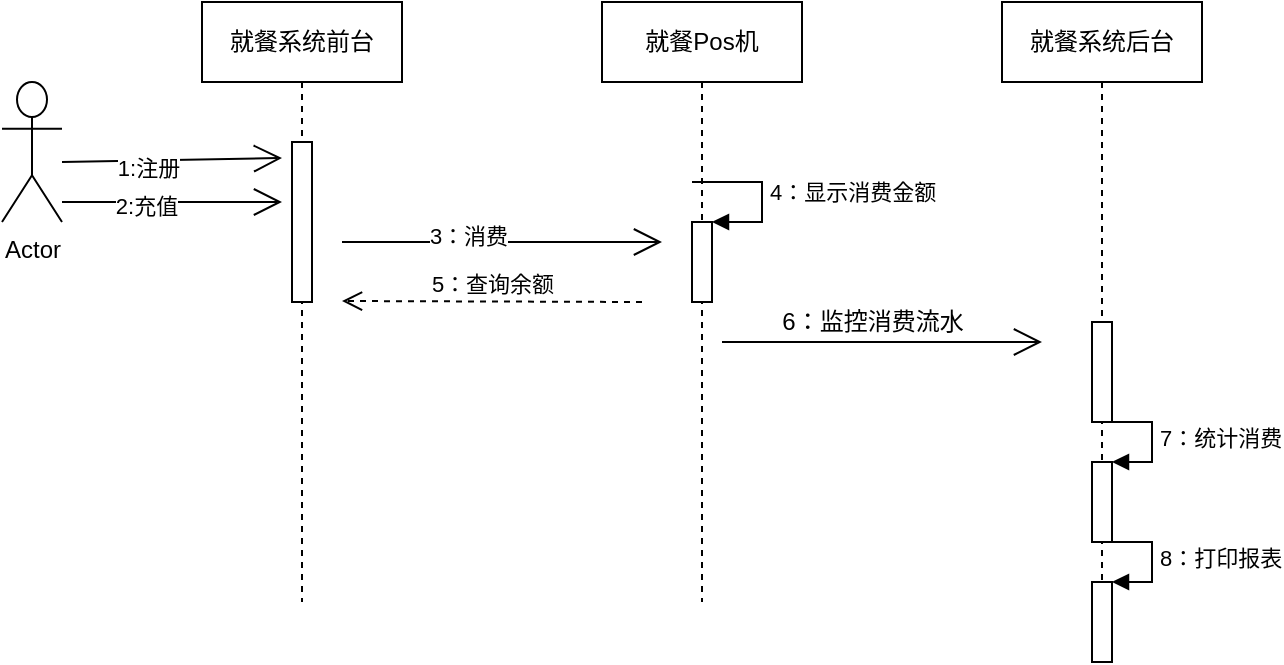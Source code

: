 <mxfile version="13.7.3" type="github">
  <diagram id="3zochYUgwbihCfeMULMJ" name="第 1 页">
    <mxGraphModel dx="931" dy="619" grid="1" gridSize="10" guides="1" tooltips="1" connect="1" arrows="1" fold="1" page="1" pageScale="1" pageWidth="827" pageHeight="1169" math="0" shadow="0">
      <root>
        <mxCell id="0" />
        <mxCell id="1" parent="0" />
        <mxCell id="8V_JbGcPxF7H4k84cbBT-1" value="就餐系统前台" style="shape=umlLifeline;perimeter=lifelinePerimeter;whiteSpace=wrap;html=1;container=1;collapsible=0;recursiveResize=0;outlineConnect=0;" vertex="1" parent="1">
          <mxGeometry x="240" y="160" width="100" height="300" as="geometry" />
        </mxCell>
        <mxCell id="8V_JbGcPxF7H4k84cbBT-5" value="" style="html=1;points=[];perimeter=orthogonalPerimeter;" vertex="1" parent="8V_JbGcPxF7H4k84cbBT-1">
          <mxGeometry x="45" y="70" width="10" height="80" as="geometry" />
        </mxCell>
        <mxCell id="8V_JbGcPxF7H4k84cbBT-2" value="就餐Pos机" style="shape=umlLifeline;perimeter=lifelinePerimeter;whiteSpace=wrap;html=1;container=1;collapsible=0;recursiveResize=0;outlineConnect=0;" vertex="1" parent="1">
          <mxGeometry x="440" y="160" width="100" height="300" as="geometry" />
        </mxCell>
        <mxCell id="8V_JbGcPxF7H4k84cbBT-28" value="" style="html=1;points=[];perimeter=orthogonalPerimeter;" vertex="1" parent="8V_JbGcPxF7H4k84cbBT-2">
          <mxGeometry x="45" y="110" width="10" height="40" as="geometry" />
        </mxCell>
        <mxCell id="8V_JbGcPxF7H4k84cbBT-29" value="4：显示消费金额" style="edgeStyle=orthogonalEdgeStyle;html=1;align=left;spacingLeft=2;endArrow=block;rounded=0;entryX=1;entryY=0;" edge="1" target="8V_JbGcPxF7H4k84cbBT-28" parent="8V_JbGcPxF7H4k84cbBT-2">
          <mxGeometry relative="1" as="geometry">
            <mxPoint x="45" y="90" as="sourcePoint" />
            <Array as="points">
              <mxPoint x="80" y="90" />
              <mxPoint x="80" y="110" />
            </Array>
          </mxGeometry>
        </mxCell>
        <mxCell id="8V_JbGcPxF7H4k84cbBT-3" value="就餐系统后台" style="shape=umlLifeline;perimeter=lifelinePerimeter;whiteSpace=wrap;html=1;container=1;collapsible=0;recursiveResize=0;outlineConnect=0;" vertex="1" parent="1">
          <mxGeometry x="640" y="160" width="100" height="330" as="geometry" />
        </mxCell>
        <mxCell id="8V_JbGcPxF7H4k84cbBT-30" value="" style="html=1;points=[];perimeter=orthogonalPerimeter;" vertex="1" parent="8V_JbGcPxF7H4k84cbBT-3">
          <mxGeometry x="45" y="160" width="10" height="50" as="geometry" />
        </mxCell>
        <mxCell id="8V_JbGcPxF7H4k84cbBT-33" value="" style="html=1;points=[];perimeter=orthogonalPerimeter;" vertex="1" parent="8V_JbGcPxF7H4k84cbBT-3">
          <mxGeometry x="45" y="230" width="10" height="40" as="geometry" />
        </mxCell>
        <mxCell id="8V_JbGcPxF7H4k84cbBT-34" value="7：统计消费" style="edgeStyle=orthogonalEdgeStyle;html=1;align=left;spacingLeft=2;endArrow=block;rounded=0;entryX=1;entryY=0;" edge="1" target="8V_JbGcPxF7H4k84cbBT-33" parent="8V_JbGcPxF7H4k84cbBT-3">
          <mxGeometry relative="1" as="geometry">
            <mxPoint x="50" y="210" as="sourcePoint" />
            <Array as="points">
              <mxPoint x="75" y="210" />
            </Array>
          </mxGeometry>
        </mxCell>
        <mxCell id="8V_JbGcPxF7H4k84cbBT-35" value="" style="html=1;points=[];perimeter=orthogonalPerimeter;" vertex="1" parent="8V_JbGcPxF7H4k84cbBT-3">
          <mxGeometry x="45" y="290" width="10" height="40" as="geometry" />
        </mxCell>
        <mxCell id="8V_JbGcPxF7H4k84cbBT-36" value="8：打印报表" style="edgeStyle=orthogonalEdgeStyle;html=1;align=left;spacingLeft=2;endArrow=block;rounded=0;entryX=1;entryY=0;" edge="1" target="8V_JbGcPxF7H4k84cbBT-35" parent="8V_JbGcPxF7H4k84cbBT-3">
          <mxGeometry relative="1" as="geometry">
            <mxPoint x="50" y="270" as="sourcePoint" />
            <Array as="points">
              <mxPoint x="75" y="270" />
            </Array>
          </mxGeometry>
        </mxCell>
        <mxCell id="8V_JbGcPxF7H4k84cbBT-4" value="Actor" style="shape=umlActor;verticalLabelPosition=bottom;verticalAlign=top;html=1;" vertex="1" parent="1">
          <mxGeometry x="140" y="200" width="30" height="70" as="geometry" />
        </mxCell>
        <mxCell id="8V_JbGcPxF7H4k84cbBT-9" value="" style="endArrow=open;endFill=1;endSize=12;html=1;" edge="1" parent="1">
          <mxGeometry width="160" relative="1" as="geometry">
            <mxPoint x="310" y="280" as="sourcePoint" />
            <mxPoint x="470" y="280" as="targetPoint" />
          </mxGeometry>
        </mxCell>
        <mxCell id="8V_JbGcPxF7H4k84cbBT-10" value="3：消费" style="edgeLabel;html=1;align=center;verticalAlign=middle;resizable=0;points=[];" vertex="1" connectable="0" parent="8V_JbGcPxF7H4k84cbBT-9">
          <mxGeometry x="-0.212" y="4" relative="1" as="geometry">
            <mxPoint y="1" as="offset" />
          </mxGeometry>
        </mxCell>
        <mxCell id="8V_JbGcPxF7H4k84cbBT-15" value="" style="endArrow=open;endFill=1;endSize=12;html=1;" edge="1" parent="1">
          <mxGeometry width="160" relative="1" as="geometry">
            <mxPoint x="170" y="260" as="sourcePoint" />
            <mxPoint x="280" y="260" as="targetPoint" />
          </mxGeometry>
        </mxCell>
        <mxCell id="8V_JbGcPxF7H4k84cbBT-18" value="2:充值" style="edgeLabel;html=1;align=center;verticalAlign=middle;resizable=0;points=[];" vertex="1" connectable="0" parent="8V_JbGcPxF7H4k84cbBT-15">
          <mxGeometry x="-0.233" y="-2" relative="1" as="geometry">
            <mxPoint as="offset" />
          </mxGeometry>
        </mxCell>
        <mxCell id="8V_JbGcPxF7H4k84cbBT-21" value="" style="endArrow=open;endFill=1;endSize=12;html=1;" edge="1" parent="1">
          <mxGeometry width="160" relative="1" as="geometry">
            <mxPoint x="170" y="240" as="sourcePoint" />
            <mxPoint x="280" y="238" as="targetPoint" />
          </mxGeometry>
        </mxCell>
        <mxCell id="8V_JbGcPxF7H4k84cbBT-26" value="1:注册" style="edgeLabel;html=1;align=center;verticalAlign=middle;resizable=0;points=[];" vertex="1" connectable="0" parent="8V_JbGcPxF7H4k84cbBT-21">
          <mxGeometry x="-0.219" y="-4" relative="1" as="geometry">
            <mxPoint as="offset" />
          </mxGeometry>
        </mxCell>
        <mxCell id="8V_JbGcPxF7H4k84cbBT-27" value="5：查询余额" style="html=1;verticalAlign=bottom;endArrow=open;dashed=1;endSize=8;" edge="1" parent="1">
          <mxGeometry relative="1" as="geometry">
            <mxPoint x="460" y="310" as="sourcePoint" />
            <mxPoint x="310" y="309.5" as="targetPoint" />
          </mxGeometry>
        </mxCell>
        <mxCell id="8V_JbGcPxF7H4k84cbBT-31" value="" style="endArrow=open;endFill=1;endSize=12;html=1;" edge="1" parent="1">
          <mxGeometry width="160" relative="1" as="geometry">
            <mxPoint x="500" y="330" as="sourcePoint" />
            <mxPoint x="660" y="330" as="targetPoint" />
          </mxGeometry>
        </mxCell>
        <mxCell id="8V_JbGcPxF7H4k84cbBT-32" value="6：监控消费流水" style="text;html=1;align=center;verticalAlign=middle;resizable=0;points=[];autosize=1;" vertex="1" parent="1">
          <mxGeometry x="520" y="310" width="110" height="20" as="geometry" />
        </mxCell>
      </root>
    </mxGraphModel>
  </diagram>
</mxfile>
